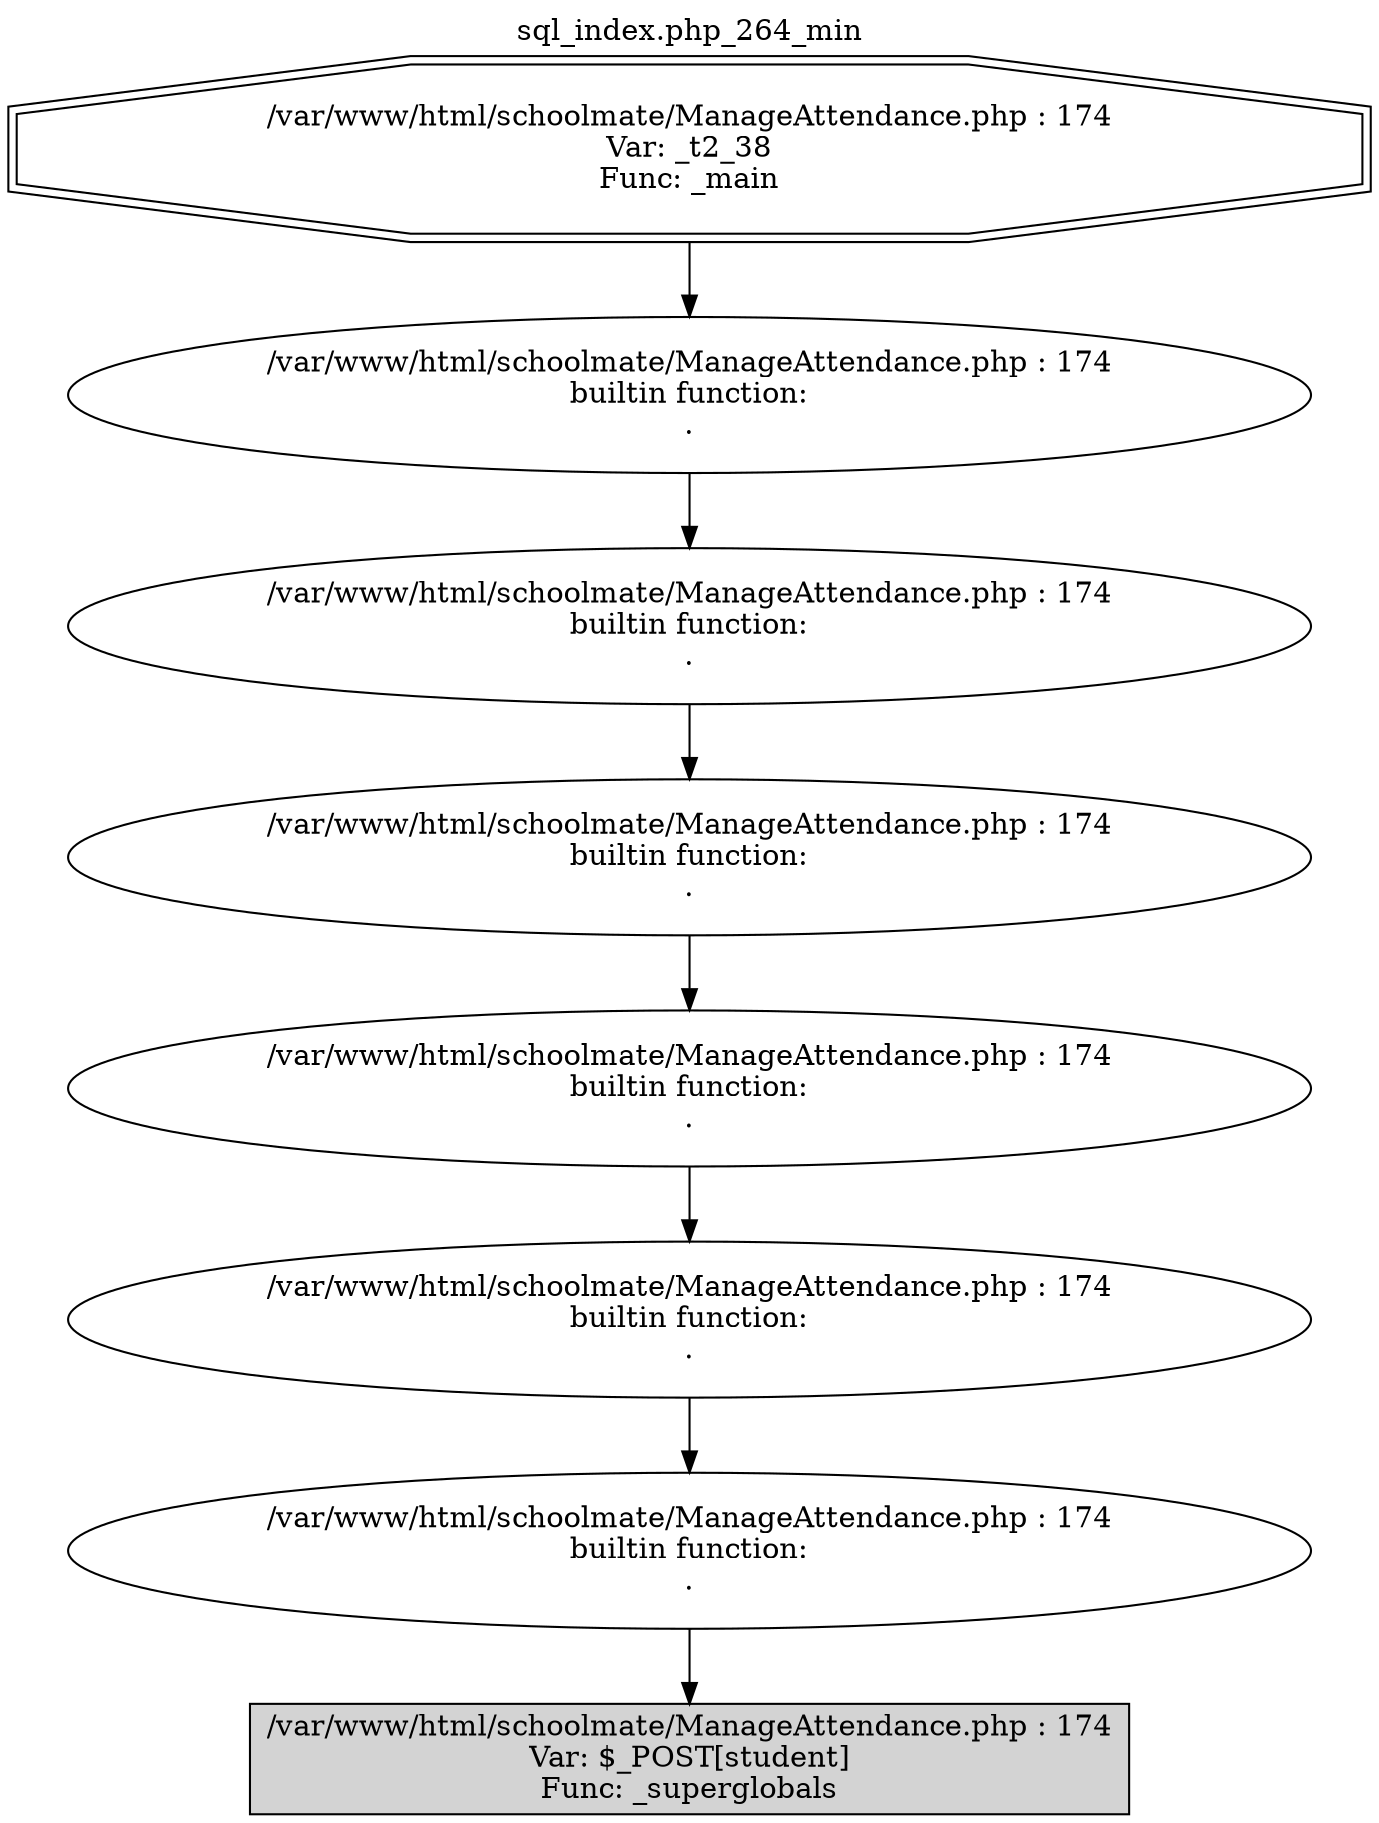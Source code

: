 digraph cfg {
  label="sql_index.php_264_min";
  labelloc=t;
  n1 [shape=doubleoctagon, label="/var/www/html/schoolmate/ManageAttendance.php : 174\nVar: _t2_38\nFunc: _main\n"];
  n2 [shape=ellipse, label="/var/www/html/schoolmate/ManageAttendance.php : 174\nbuiltin function:\n.\n"];
  n3 [shape=ellipse, label="/var/www/html/schoolmate/ManageAttendance.php : 174\nbuiltin function:\n.\n"];
  n4 [shape=ellipse, label="/var/www/html/schoolmate/ManageAttendance.php : 174\nbuiltin function:\n.\n"];
  n5 [shape=ellipse, label="/var/www/html/schoolmate/ManageAttendance.php : 174\nbuiltin function:\n.\n"];
  n6 [shape=ellipse, label="/var/www/html/schoolmate/ManageAttendance.php : 174\nbuiltin function:\n.\n"];
  n7 [shape=ellipse, label="/var/www/html/schoolmate/ManageAttendance.php : 174\nbuiltin function:\n.\n"];
  n8 [shape=box, label="/var/www/html/schoolmate/ManageAttendance.php : 174\nVar: $_POST[student]\nFunc: _superglobals\n",style=filled];
  n1 -> n2;
  n2 -> n3;
  n3 -> n4;
  n4 -> n5;
  n5 -> n6;
  n6 -> n7;
  n7 -> n8;
}
